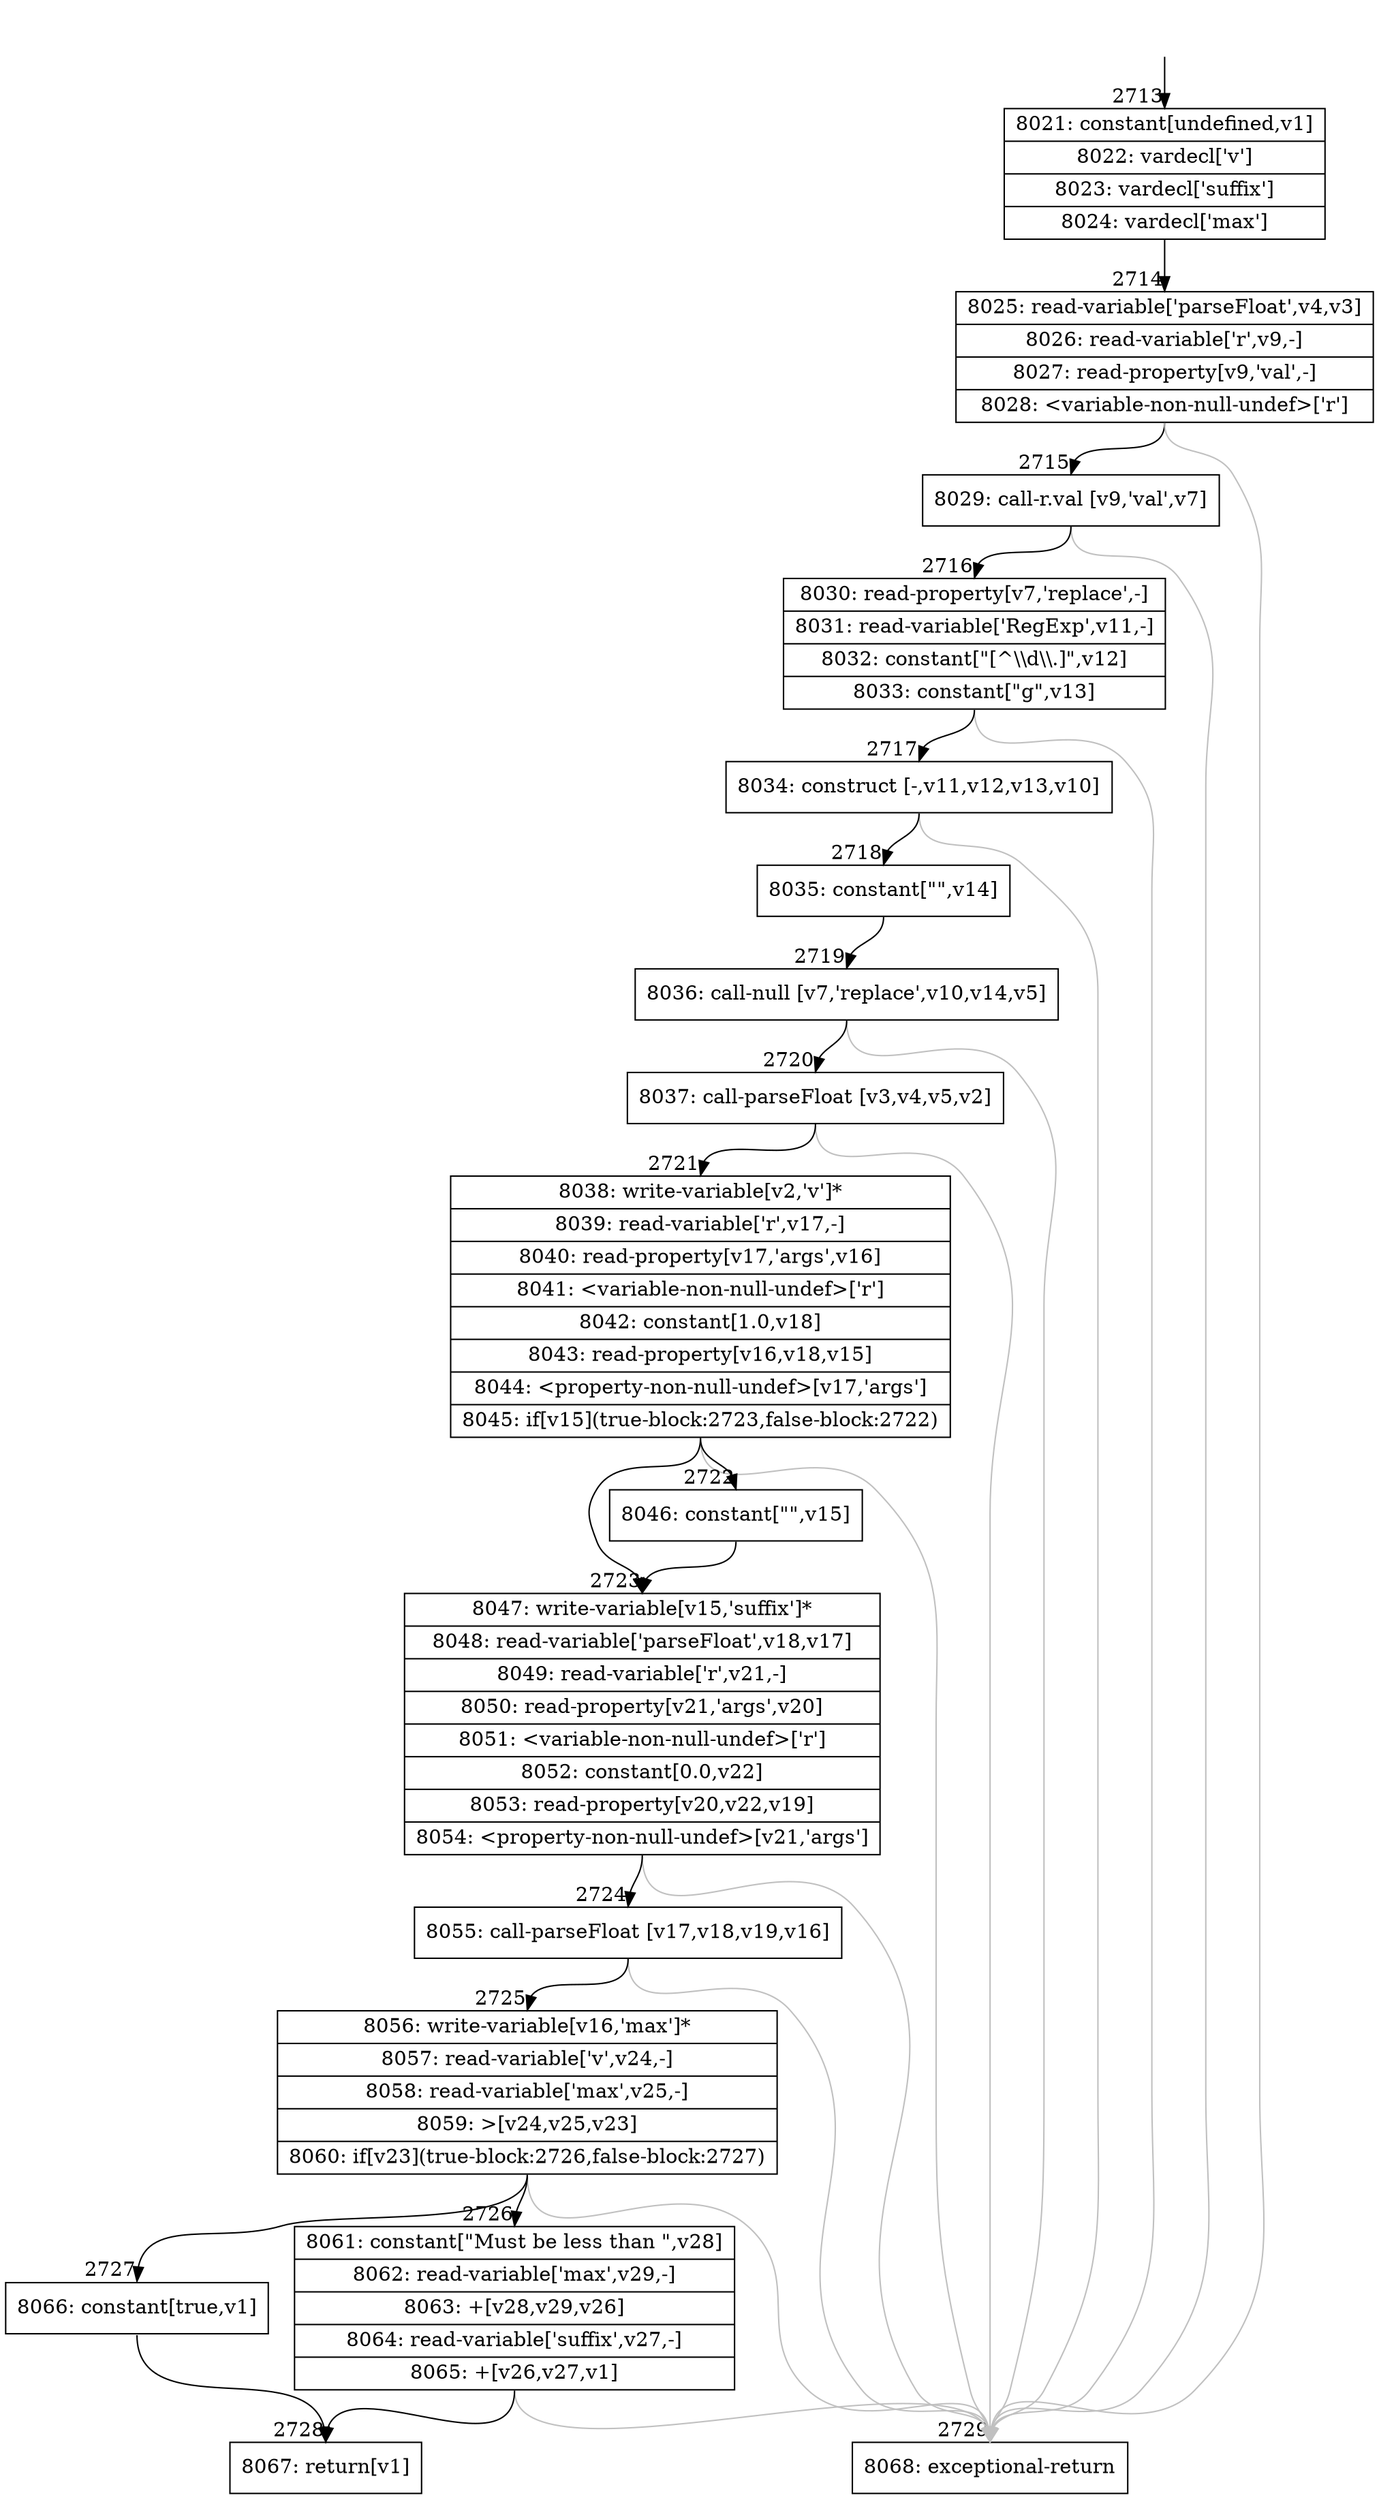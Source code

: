 digraph {
rankdir="TD"
BB_entry212[shape=none,label=""];
BB_entry212 -> BB2713 [tailport=s, headport=n, headlabel="    2713"]
BB2713 [shape=record label="{8021: constant[undefined,v1]|8022: vardecl['v']|8023: vardecl['suffix']|8024: vardecl['max']}" ] 
BB2713 -> BB2714 [tailport=s, headport=n, headlabel="      2714"]
BB2714 [shape=record label="{8025: read-variable['parseFloat',v4,v3]|8026: read-variable['r',v9,-]|8027: read-property[v9,'val',-]|8028: \<variable-non-null-undef\>['r']}" ] 
BB2714 -> BB2715 [tailport=s, headport=n, headlabel="      2715"]
BB2714 -> BB2729 [tailport=s, headport=n, color=gray, headlabel="      2729"]
BB2715 [shape=record label="{8029: call-r.val [v9,'val',v7]}" ] 
BB2715 -> BB2716 [tailport=s, headport=n, headlabel="      2716"]
BB2715 -> BB2729 [tailport=s, headport=n, color=gray]
BB2716 [shape=record label="{8030: read-property[v7,'replace',-]|8031: read-variable['RegExp',v11,-]|8032: constant[\"[^\\\\d\\\\.]\",v12]|8033: constant[\"g\",v13]}" ] 
BB2716 -> BB2717 [tailport=s, headport=n, headlabel="      2717"]
BB2716 -> BB2729 [tailport=s, headport=n, color=gray]
BB2717 [shape=record label="{8034: construct [-,v11,v12,v13,v10]}" ] 
BB2717 -> BB2718 [tailport=s, headport=n, headlabel="      2718"]
BB2717 -> BB2729 [tailport=s, headport=n, color=gray]
BB2718 [shape=record label="{8035: constant[\"\",v14]}" ] 
BB2718 -> BB2719 [tailport=s, headport=n, headlabel="      2719"]
BB2719 [shape=record label="{8036: call-null [v7,'replace',v10,v14,v5]}" ] 
BB2719 -> BB2720 [tailport=s, headport=n, headlabel="      2720"]
BB2719 -> BB2729 [tailport=s, headport=n, color=gray]
BB2720 [shape=record label="{8037: call-parseFloat [v3,v4,v5,v2]}" ] 
BB2720 -> BB2721 [tailport=s, headport=n, headlabel="      2721"]
BB2720 -> BB2729 [tailport=s, headport=n, color=gray]
BB2721 [shape=record label="{8038: write-variable[v2,'v']*|8039: read-variable['r',v17,-]|8040: read-property[v17,'args',v16]|8041: \<variable-non-null-undef\>['r']|8042: constant[1.0,v18]|8043: read-property[v16,v18,v15]|8044: \<property-non-null-undef\>[v17,'args']|8045: if[v15](true-block:2723,false-block:2722)}" ] 
BB2721 -> BB2723 [tailport=s, headport=n, headlabel="      2723"]
BB2721 -> BB2722 [tailport=s, headport=n, headlabel="      2722"]
BB2721 -> BB2729 [tailport=s, headport=n, color=gray]
BB2722 [shape=record label="{8046: constant[\"\",v15]}" ] 
BB2722 -> BB2723 [tailport=s, headport=n]
BB2723 [shape=record label="{8047: write-variable[v15,'suffix']*|8048: read-variable['parseFloat',v18,v17]|8049: read-variable['r',v21,-]|8050: read-property[v21,'args',v20]|8051: \<variable-non-null-undef\>['r']|8052: constant[0.0,v22]|8053: read-property[v20,v22,v19]|8054: \<property-non-null-undef\>[v21,'args']}" ] 
BB2723 -> BB2724 [tailport=s, headport=n, headlabel="      2724"]
BB2723 -> BB2729 [tailport=s, headport=n, color=gray]
BB2724 [shape=record label="{8055: call-parseFloat [v17,v18,v19,v16]}" ] 
BB2724 -> BB2725 [tailport=s, headport=n, headlabel="      2725"]
BB2724 -> BB2729 [tailport=s, headport=n, color=gray]
BB2725 [shape=record label="{8056: write-variable[v16,'max']*|8057: read-variable['v',v24,-]|8058: read-variable['max',v25,-]|8059: \>[v24,v25,v23]|8060: if[v23](true-block:2726,false-block:2727)}" ] 
BB2725 -> BB2726 [tailport=s, headport=n, headlabel="      2726"]
BB2725 -> BB2727 [tailport=s, headport=n, headlabel="      2727"]
BB2725 -> BB2729 [tailport=s, headport=n, color=gray]
BB2726 [shape=record label="{8061: constant[\"Must be less than \",v28]|8062: read-variable['max',v29,-]|8063: +[v28,v29,v26]|8064: read-variable['suffix',v27,-]|8065: +[v26,v27,v1]}" ] 
BB2726 -> BB2728 [tailport=s, headport=n, headlabel="      2728"]
BB2726 -> BB2729 [tailport=s, headport=n, color=gray]
BB2727 [shape=record label="{8066: constant[true,v1]}" ] 
BB2727 -> BB2728 [tailport=s, headport=n]
BB2728 [shape=record label="{8067: return[v1]}" ] 
BB2729 [shape=record label="{8068: exceptional-return}" ] 
//#$~ 2474
}
